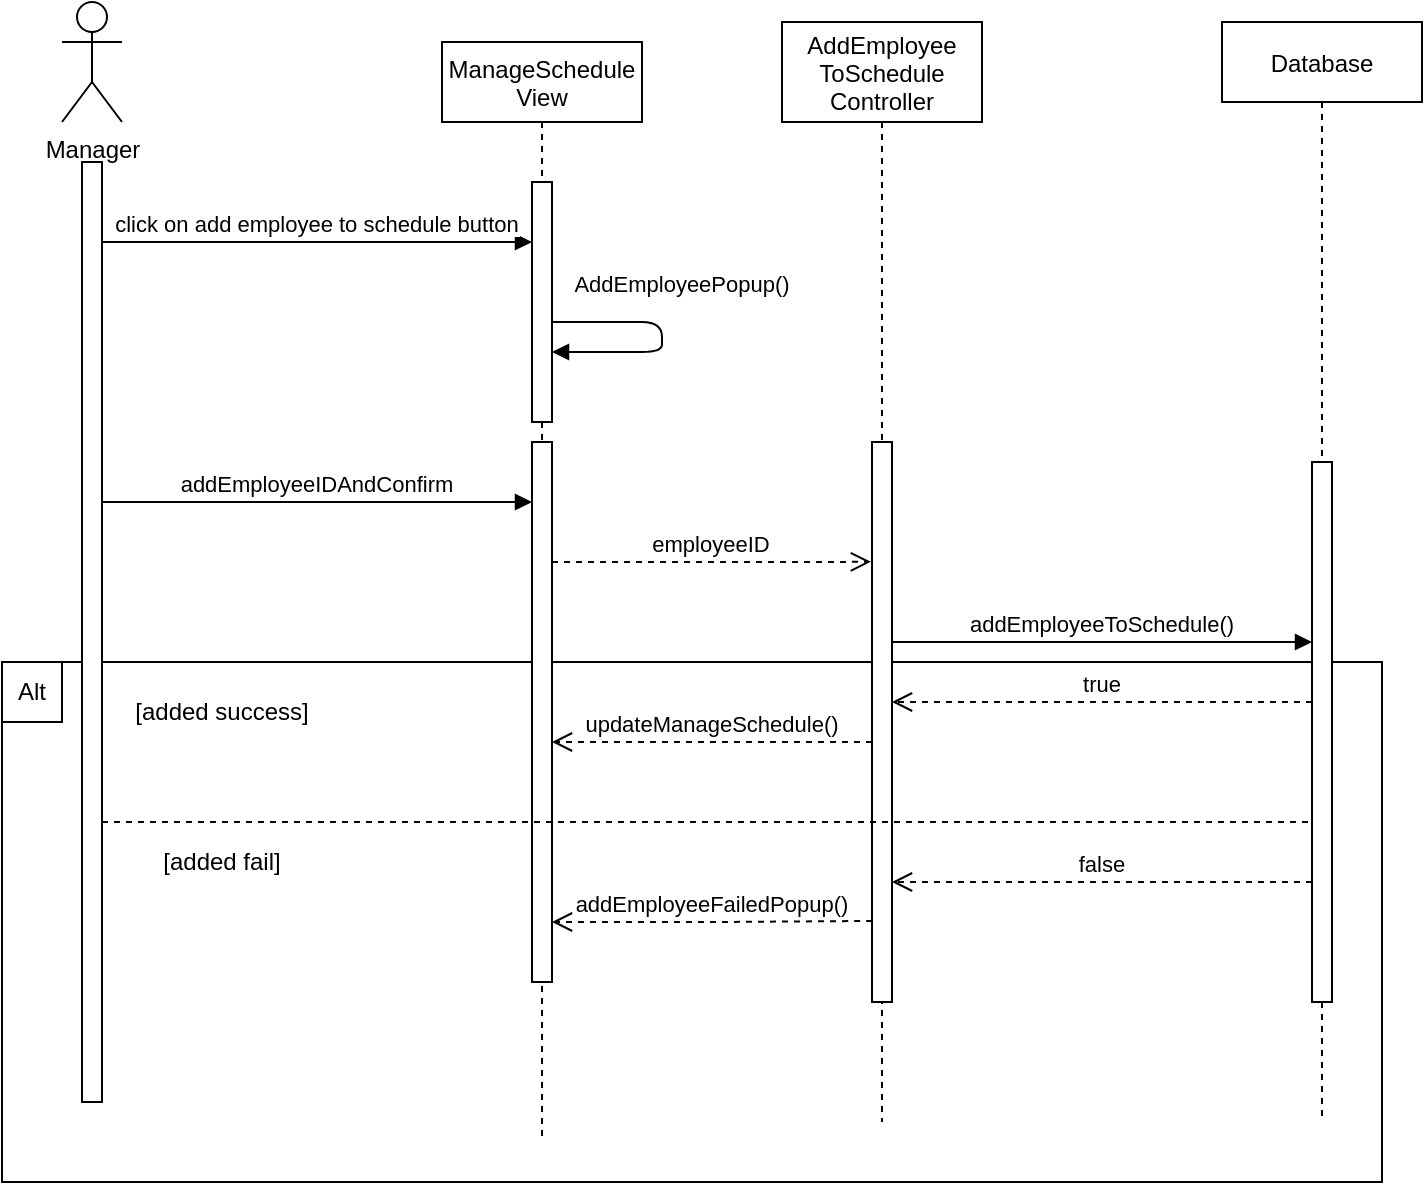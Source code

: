 <mxfile version="14.1.8" type="github">
  <diagram id="64tL-TkNs5o8Q_5HRvi4" name="Page-1">
    <mxGraphModel dx="723" dy="376" grid="1" gridSize="10" guides="1" tooltips="1" connect="1" arrows="1" fold="1" page="1" pageScale="1" pageWidth="827" pageHeight="1169" math="0" shadow="0">
      <root>
        <mxCell id="0" />
        <mxCell id="1" parent="0" />
        <mxCell id="UvO2EIgONNnJVA2cI3H8-40" value="" style="rounded=0;whiteSpace=wrap;html=1;" vertex="1" parent="1">
          <mxGeometry x="30" y="410" width="690" height="260" as="geometry" />
        </mxCell>
        <mxCell id="UvO2EIgONNnJVA2cI3H8-41" value="ManageSchedule&#xa;View" style="shape=umlLifeline;perimeter=lifelinePerimeter;container=1;collapsible=0;recursiveResize=0;rounded=0;shadow=0;strokeWidth=1;" vertex="1" parent="1">
          <mxGeometry x="250" y="100" width="100" height="550" as="geometry" />
        </mxCell>
        <mxCell id="UvO2EIgONNnJVA2cI3H8-42" value="" style="points=[];perimeter=orthogonalPerimeter;rounded=0;shadow=0;strokeWidth=1;" vertex="1" parent="UvO2EIgONNnJVA2cI3H8-41">
          <mxGeometry x="45" y="70" width="10" height="120" as="geometry" />
        </mxCell>
        <mxCell id="UvO2EIgONNnJVA2cI3H8-43" value="AddEmployeePopup()" style="verticalAlign=bottom;endArrow=block;shadow=0;strokeWidth=1;" edge="1" parent="UvO2EIgONNnJVA2cI3H8-41" source="UvO2EIgONNnJVA2cI3H8-42" target="UvO2EIgONNnJVA2cI3H8-42">
          <mxGeometry x="-0.12" y="14" relative="1" as="geometry">
            <mxPoint x="-70" y="155" as="sourcePoint" />
            <mxPoint x="180" y="175" as="targetPoint" />
            <Array as="points">
              <mxPoint x="110" y="140" />
              <mxPoint x="110" y="155" />
            </Array>
            <mxPoint x="-4" y="-10" as="offset" />
          </mxGeometry>
        </mxCell>
        <mxCell id="UvO2EIgONNnJVA2cI3H8-51" value="" style="points=[];perimeter=orthogonalPerimeter;rounded=0;shadow=0;strokeWidth=1;" vertex="1" parent="UvO2EIgONNnJVA2cI3H8-41">
          <mxGeometry x="45" y="200" width="10" height="270" as="geometry" />
        </mxCell>
        <mxCell id="UvO2EIgONNnJVA2cI3H8-44" value="AddEmployee&#xa;ToSchedule&#xa;Controller" style="shape=umlLifeline;perimeter=lifelinePerimeter;container=1;collapsible=0;recursiveResize=0;rounded=0;shadow=0;strokeWidth=1;size=50;" vertex="1" parent="1">
          <mxGeometry x="420" y="90" width="100" height="550" as="geometry" />
        </mxCell>
        <mxCell id="UvO2EIgONNnJVA2cI3H8-45" value="" style="points=[];perimeter=orthogonalPerimeter;rounded=0;shadow=0;strokeWidth=1;" vertex="1" parent="UvO2EIgONNnJVA2cI3H8-44">
          <mxGeometry x="45" y="210" width="10" height="280" as="geometry" />
        </mxCell>
        <mxCell id="UvO2EIgONNnJVA2cI3H8-46" value="click on add employee to schedule button" style="verticalAlign=bottom;endArrow=block;shadow=0;strokeWidth=1;" edge="1" parent="1" source="UvO2EIgONNnJVA2cI3H8-50" target="UvO2EIgONNnJVA2cI3H8-42">
          <mxGeometry relative="1" as="geometry">
            <mxPoint x="185" y="570" as="sourcePoint" />
            <mxPoint x="310" y="500" as="targetPoint" />
            <Array as="points">
              <mxPoint x="130" y="200" />
            </Array>
          </mxGeometry>
        </mxCell>
        <mxCell id="UvO2EIgONNnJVA2cI3H8-47" value="Manager" style="shape=umlActor;verticalLabelPosition=bottom;verticalAlign=top;html=1;outlineConnect=0;" vertex="1" parent="1">
          <mxGeometry x="60" y="80" width="30" height="60" as="geometry" />
        </mxCell>
        <mxCell id="UvO2EIgONNnJVA2cI3H8-48" value="Database" style="shape=umlLifeline;perimeter=lifelinePerimeter;container=1;collapsible=0;recursiveResize=0;rounded=0;shadow=0;strokeWidth=1;" vertex="1" parent="1">
          <mxGeometry x="640" y="90" width="100" height="550" as="geometry" />
        </mxCell>
        <mxCell id="UvO2EIgONNnJVA2cI3H8-49" value="" style="points=[];perimeter=orthogonalPerimeter;rounded=0;shadow=0;strokeWidth=1;" vertex="1" parent="UvO2EIgONNnJVA2cI3H8-48">
          <mxGeometry x="45" y="220" width="10" height="270" as="geometry" />
        </mxCell>
        <mxCell id="UvO2EIgONNnJVA2cI3H8-50" value="" style="points=[];perimeter=orthogonalPerimeter;rounded=0;shadow=0;strokeWidth=1;" vertex="1" parent="1">
          <mxGeometry x="70" y="160" width="10" height="470" as="geometry" />
        </mxCell>
        <mxCell id="UvO2EIgONNnJVA2cI3H8-52" value="addEmployeeIDAndConfirm" style="verticalAlign=bottom;endArrow=block;shadow=0;strokeWidth=1;" edge="1" parent="1" target="UvO2EIgONNnJVA2cI3H8-51">
          <mxGeometry relative="1" as="geometry">
            <mxPoint x="80" y="330" as="sourcePoint" />
            <mxPoint x="255" y="330" as="targetPoint" />
            <Array as="points">
              <mxPoint x="130" y="330" />
            </Array>
          </mxGeometry>
        </mxCell>
        <mxCell id="UvO2EIgONNnJVA2cI3H8-54" value="addEmployeeToSchedule()" style="verticalAlign=bottom;endArrow=block;shadow=0;strokeWidth=1;" edge="1" parent="1" source="UvO2EIgONNnJVA2cI3H8-45" target="UvO2EIgONNnJVA2cI3H8-49">
          <mxGeometry relative="1" as="geometry">
            <mxPoint x="490" y="400" as="sourcePoint" />
            <mxPoint x="690" y="400" as="targetPoint" />
            <Array as="points">
              <mxPoint x="565" y="400" />
            </Array>
          </mxGeometry>
        </mxCell>
        <mxCell id="UvO2EIgONNnJVA2cI3H8-55" value="true" style="verticalAlign=bottom;endArrow=open;dashed=1;endSize=8;shadow=0;strokeWidth=1;" edge="1" parent="1" source="UvO2EIgONNnJVA2cI3H8-49" target="UvO2EIgONNnJVA2cI3H8-45">
          <mxGeometry relative="1" as="geometry">
            <mxPoint x="260" y="280" as="targetPoint" />
            <mxPoint x="350" y="300" as="sourcePoint" />
            <Array as="points">
              <mxPoint x="580" y="430" />
            </Array>
          </mxGeometry>
        </mxCell>
        <mxCell id="UvO2EIgONNnJVA2cI3H8-56" value="updateManageSchedule()" style="verticalAlign=bottom;endArrow=open;dashed=1;endSize=8;shadow=0;strokeWidth=1;" edge="1" parent="1" source="UvO2EIgONNnJVA2cI3H8-45" target="UvO2EIgONNnJVA2cI3H8-51">
          <mxGeometry relative="1" as="geometry">
            <mxPoint x="310" y="450" as="targetPoint" />
            <mxPoint x="520" y="450" as="sourcePoint" />
            <Array as="points">
              <mxPoint x="415" y="450" />
            </Array>
          </mxGeometry>
        </mxCell>
        <mxCell id="UvO2EIgONNnJVA2cI3H8-57" value="" style="endArrow=none;dashed=1;html=1;" edge="1" parent="1">
          <mxGeometry width="50" height="50" relative="1" as="geometry">
            <mxPoint x="80" y="490" as="sourcePoint" />
            <mxPoint x="685" y="490" as="targetPoint" />
            <Array as="points">
              <mxPoint x="540" y="490" />
            </Array>
          </mxGeometry>
        </mxCell>
        <mxCell id="UvO2EIgONNnJVA2cI3H8-58" value="false" style="verticalAlign=bottom;endArrow=open;dashed=1;endSize=8;shadow=0;strokeWidth=1;" edge="1" parent="1">
          <mxGeometry relative="1" as="geometry">
            <mxPoint x="475" y="520" as="targetPoint" />
            <mxPoint x="685" y="520" as="sourcePoint" />
            <Array as="points">
              <mxPoint x="580" y="520" />
            </Array>
          </mxGeometry>
        </mxCell>
        <mxCell id="UvO2EIgONNnJVA2cI3H8-59" value="addEmployeeFailedPopup()" style="verticalAlign=bottom;endArrow=open;dashed=1;endSize=8;shadow=0;strokeWidth=1;" edge="1" parent="1" source="UvO2EIgONNnJVA2cI3H8-45" target="UvO2EIgONNnJVA2cI3H8-51">
          <mxGeometry relative="1" as="geometry">
            <mxPoint x="305" y="560" as="targetPoint" />
            <mxPoint x="510.0" y="539.5" as="sourcePoint" />
            <Array as="points">
              <mxPoint x="460" y="539.5" />
              <mxPoint x="390" y="540" />
            </Array>
          </mxGeometry>
        </mxCell>
        <mxCell id="UvO2EIgONNnJVA2cI3H8-60" value="Alt" style="rounded=0;whiteSpace=wrap;html=1;" vertex="1" parent="1">
          <mxGeometry x="30" y="410" width="30" height="30" as="geometry" />
        </mxCell>
        <mxCell id="UvO2EIgONNnJVA2cI3H8-61" value="[added success]" style="text;html=1;strokeColor=none;fillColor=none;align=center;verticalAlign=middle;whiteSpace=wrap;rounded=0;" vertex="1" parent="1">
          <mxGeometry x="90" y="425" width="100" height="20" as="geometry" />
        </mxCell>
        <mxCell id="UvO2EIgONNnJVA2cI3H8-62" value="[added fail]" style="text;html=1;strokeColor=none;fillColor=none;align=center;verticalAlign=middle;whiteSpace=wrap;rounded=0;" vertex="1" parent="1">
          <mxGeometry x="90" y="500" width="100" height="20" as="geometry" />
        </mxCell>
        <mxCell id="UvO2EIgONNnJVA2cI3H8-63" value="employeeID" style="verticalAlign=bottom;endArrow=open;dashed=1;endSize=8;shadow=0;strokeWidth=1;entryX=-0.055;entryY=0.214;entryDx=0;entryDy=0;entryPerimeter=0;" edge="1" parent="1" source="UvO2EIgONNnJVA2cI3H8-51" target="UvO2EIgONNnJVA2cI3H8-45">
          <mxGeometry relative="1" as="geometry">
            <mxPoint x="475" y="430" as="targetPoint" />
            <mxPoint x="685" y="430" as="sourcePoint" />
            <Array as="points">
              <mxPoint x="420" y="360" />
            </Array>
          </mxGeometry>
        </mxCell>
      </root>
    </mxGraphModel>
  </diagram>
</mxfile>
